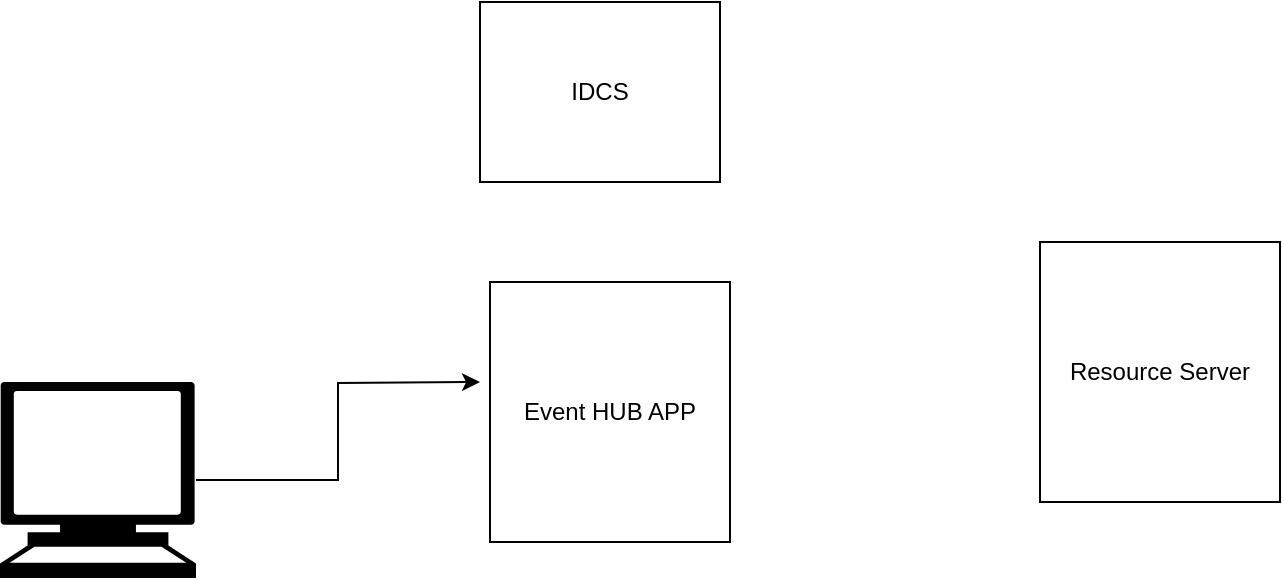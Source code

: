 <mxfile version="13.6.2" type="github">
  <diagram id="qrH5PuzCaYkRITnLdpkR" name="Page-1">
    <mxGraphModel dx="868" dy="429" grid="1" gridSize="10" guides="1" tooltips="1" connect="1" arrows="1" fold="1" page="1" pageScale="1" pageWidth="850" pageHeight="1100" math="0" shadow="0">
      <root>
        <mxCell id="0" />
        <mxCell id="1" parent="0" />
        <mxCell id="kWWJFYjSpHNDpiU2Mv6o-6" style="edgeStyle=orthogonalEdgeStyle;rounded=0;orthogonalLoop=1;jettySize=auto;html=1;" edge="1" parent="1" source="kWWJFYjSpHNDpiU2Mv6o-1">
          <mxGeometry relative="1" as="geometry">
            <mxPoint x="360" y="200" as="targetPoint" />
          </mxGeometry>
        </mxCell>
        <mxCell id="kWWJFYjSpHNDpiU2Mv6o-1" value="" style="shape=mxgraph.signs.tech.computer;html=1;pointerEvents=1;fillColor=#000000;strokeColor=none;verticalLabelPosition=bottom;verticalAlign=top;align=center;" vertex="1" parent="1">
          <mxGeometry x="120" y="200" width="98" height="98" as="geometry" />
        </mxCell>
        <mxCell id="kWWJFYjSpHNDpiU2Mv6o-3" value="Event HUB APP " style="rounded=0;whiteSpace=wrap;html=1;" vertex="1" parent="1">
          <mxGeometry x="365" y="150" width="120" height="130" as="geometry" />
        </mxCell>
        <mxCell id="kWWJFYjSpHNDpiU2Mv6o-4" value="Resource Server " style="rounded=0;whiteSpace=wrap;html=1;" vertex="1" parent="1">
          <mxGeometry x="640" y="130" width="120" height="130" as="geometry" />
        </mxCell>
        <mxCell id="kWWJFYjSpHNDpiU2Mv6o-5" value="IDCS " style="rounded=0;whiteSpace=wrap;html=1;" vertex="1" parent="1">
          <mxGeometry x="360" y="10" width="120" height="90" as="geometry" />
        </mxCell>
      </root>
    </mxGraphModel>
  </diagram>
</mxfile>
